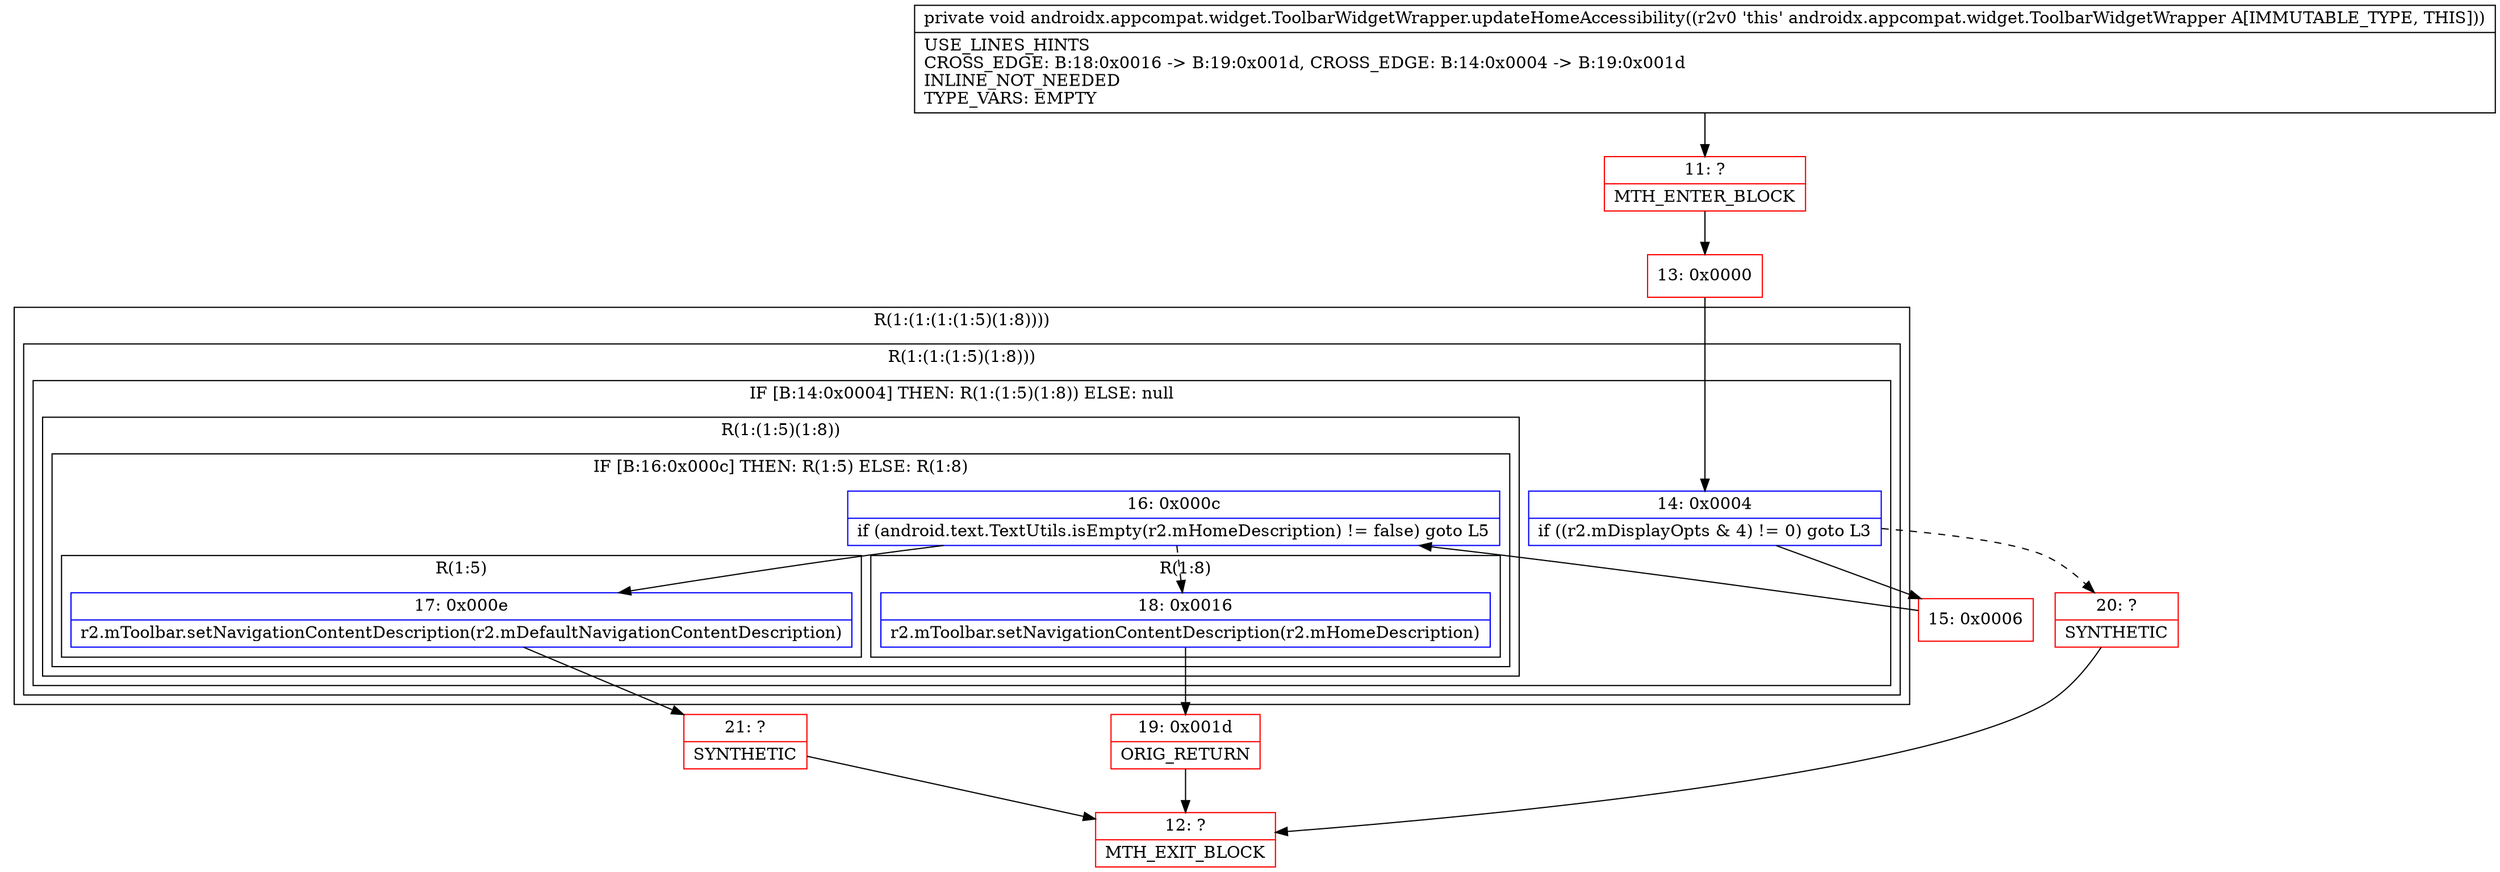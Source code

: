 digraph "CFG forandroidx.appcompat.widget.ToolbarWidgetWrapper.updateHomeAccessibility()V" {
subgraph cluster_Region_781481868 {
label = "R(1:(1:(1:(1:5)(1:8))))";
node [shape=record,color=blue];
subgraph cluster_Region_146215659 {
label = "R(1:(1:(1:5)(1:8)))";
node [shape=record,color=blue];
subgraph cluster_IfRegion_2037041159 {
label = "IF [B:14:0x0004] THEN: R(1:(1:5)(1:8)) ELSE: null";
node [shape=record,color=blue];
Node_14 [shape=record,label="{14\:\ 0x0004|if ((r2.mDisplayOpts & 4) != 0) goto L3\l}"];
subgraph cluster_Region_1648726091 {
label = "R(1:(1:5)(1:8))";
node [shape=record,color=blue];
subgraph cluster_IfRegion_1868608408 {
label = "IF [B:16:0x000c] THEN: R(1:5) ELSE: R(1:8)";
node [shape=record,color=blue];
Node_16 [shape=record,label="{16\:\ 0x000c|if (android.text.TextUtils.isEmpty(r2.mHomeDescription) != false) goto L5\l}"];
subgraph cluster_Region_1609614549 {
label = "R(1:5)";
node [shape=record,color=blue];
Node_17 [shape=record,label="{17\:\ 0x000e|r2.mToolbar.setNavigationContentDescription(r2.mDefaultNavigationContentDescription)\l}"];
}
subgraph cluster_Region_1886721500 {
label = "R(1:8)";
node [shape=record,color=blue];
Node_18 [shape=record,label="{18\:\ 0x0016|r2.mToolbar.setNavigationContentDescription(r2.mHomeDescription)\l}"];
}
}
}
}
}
}
Node_11 [shape=record,color=red,label="{11\:\ ?|MTH_ENTER_BLOCK\l}"];
Node_13 [shape=record,color=red,label="{13\:\ 0x0000}"];
Node_15 [shape=record,color=red,label="{15\:\ 0x0006}"];
Node_21 [shape=record,color=red,label="{21\:\ ?|SYNTHETIC\l}"];
Node_12 [shape=record,color=red,label="{12\:\ ?|MTH_EXIT_BLOCK\l}"];
Node_19 [shape=record,color=red,label="{19\:\ 0x001d|ORIG_RETURN\l}"];
Node_20 [shape=record,color=red,label="{20\:\ ?|SYNTHETIC\l}"];
MethodNode[shape=record,label="{private void androidx.appcompat.widget.ToolbarWidgetWrapper.updateHomeAccessibility((r2v0 'this' androidx.appcompat.widget.ToolbarWidgetWrapper A[IMMUTABLE_TYPE, THIS]))  | USE_LINES_HINTS\lCROSS_EDGE: B:18:0x0016 \-\> B:19:0x001d, CROSS_EDGE: B:14:0x0004 \-\> B:19:0x001d\lINLINE_NOT_NEEDED\lTYPE_VARS: EMPTY\l}"];
MethodNode -> Node_11;Node_14 -> Node_15;
Node_14 -> Node_20[style=dashed];
Node_16 -> Node_17;
Node_16 -> Node_18[style=dashed];
Node_17 -> Node_21;
Node_18 -> Node_19;
Node_11 -> Node_13;
Node_13 -> Node_14;
Node_15 -> Node_16;
Node_21 -> Node_12;
Node_19 -> Node_12;
Node_20 -> Node_12;
}

